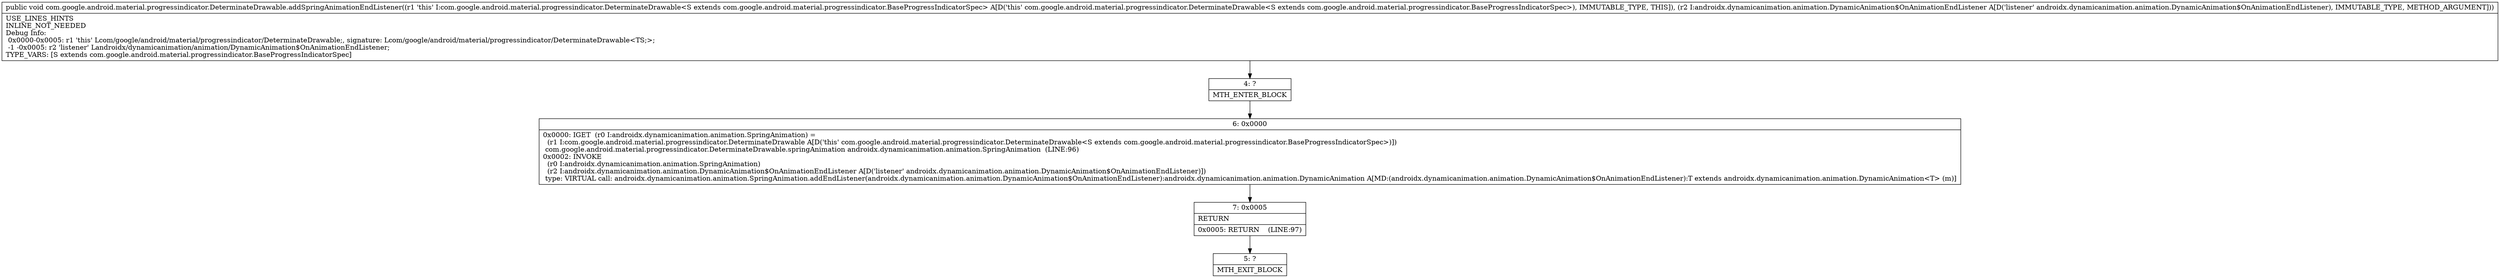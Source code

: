 digraph "CFG forcom.google.android.material.progressindicator.DeterminateDrawable.addSpringAnimationEndListener(Landroidx\/dynamicanimation\/animation\/DynamicAnimation$OnAnimationEndListener;)V" {
Node_4 [shape=record,label="{4\:\ ?|MTH_ENTER_BLOCK\l}"];
Node_6 [shape=record,label="{6\:\ 0x0000|0x0000: IGET  (r0 I:androidx.dynamicanimation.animation.SpringAnimation) = \l  (r1 I:com.google.android.material.progressindicator.DeterminateDrawable A[D('this' com.google.android.material.progressindicator.DeterminateDrawable\<S extends com.google.android.material.progressindicator.BaseProgressIndicatorSpec\>)])\l com.google.android.material.progressindicator.DeterminateDrawable.springAnimation androidx.dynamicanimation.animation.SpringAnimation  (LINE:96)\l0x0002: INVOKE  \l  (r0 I:androidx.dynamicanimation.animation.SpringAnimation)\l  (r2 I:androidx.dynamicanimation.animation.DynamicAnimation$OnAnimationEndListener A[D('listener' androidx.dynamicanimation.animation.DynamicAnimation$OnAnimationEndListener)])\l type: VIRTUAL call: androidx.dynamicanimation.animation.SpringAnimation.addEndListener(androidx.dynamicanimation.animation.DynamicAnimation$OnAnimationEndListener):androidx.dynamicanimation.animation.DynamicAnimation A[MD:(androidx.dynamicanimation.animation.DynamicAnimation$OnAnimationEndListener):T extends androidx.dynamicanimation.animation.DynamicAnimation\<T\> (m)]\l}"];
Node_7 [shape=record,label="{7\:\ 0x0005|RETURN\l|0x0005: RETURN    (LINE:97)\l}"];
Node_5 [shape=record,label="{5\:\ ?|MTH_EXIT_BLOCK\l}"];
MethodNode[shape=record,label="{public void com.google.android.material.progressindicator.DeterminateDrawable.addSpringAnimationEndListener((r1 'this' I:com.google.android.material.progressindicator.DeterminateDrawable\<S extends com.google.android.material.progressindicator.BaseProgressIndicatorSpec\> A[D('this' com.google.android.material.progressindicator.DeterminateDrawable\<S extends com.google.android.material.progressindicator.BaseProgressIndicatorSpec\>), IMMUTABLE_TYPE, THIS]), (r2 I:androidx.dynamicanimation.animation.DynamicAnimation$OnAnimationEndListener A[D('listener' androidx.dynamicanimation.animation.DynamicAnimation$OnAnimationEndListener), IMMUTABLE_TYPE, METHOD_ARGUMENT]))  | USE_LINES_HINTS\lINLINE_NOT_NEEDED\lDebug Info:\l  0x0000\-0x0005: r1 'this' Lcom\/google\/android\/material\/progressindicator\/DeterminateDrawable;, signature: Lcom\/google\/android\/material\/progressindicator\/DeterminateDrawable\<TS;\>;\l  \-1 \-0x0005: r2 'listener' Landroidx\/dynamicanimation\/animation\/DynamicAnimation$OnAnimationEndListener;\lTYPE_VARS: [S extends com.google.android.material.progressindicator.BaseProgressIndicatorSpec]\l}"];
MethodNode -> Node_4;Node_4 -> Node_6;
Node_6 -> Node_7;
Node_7 -> Node_5;
}

